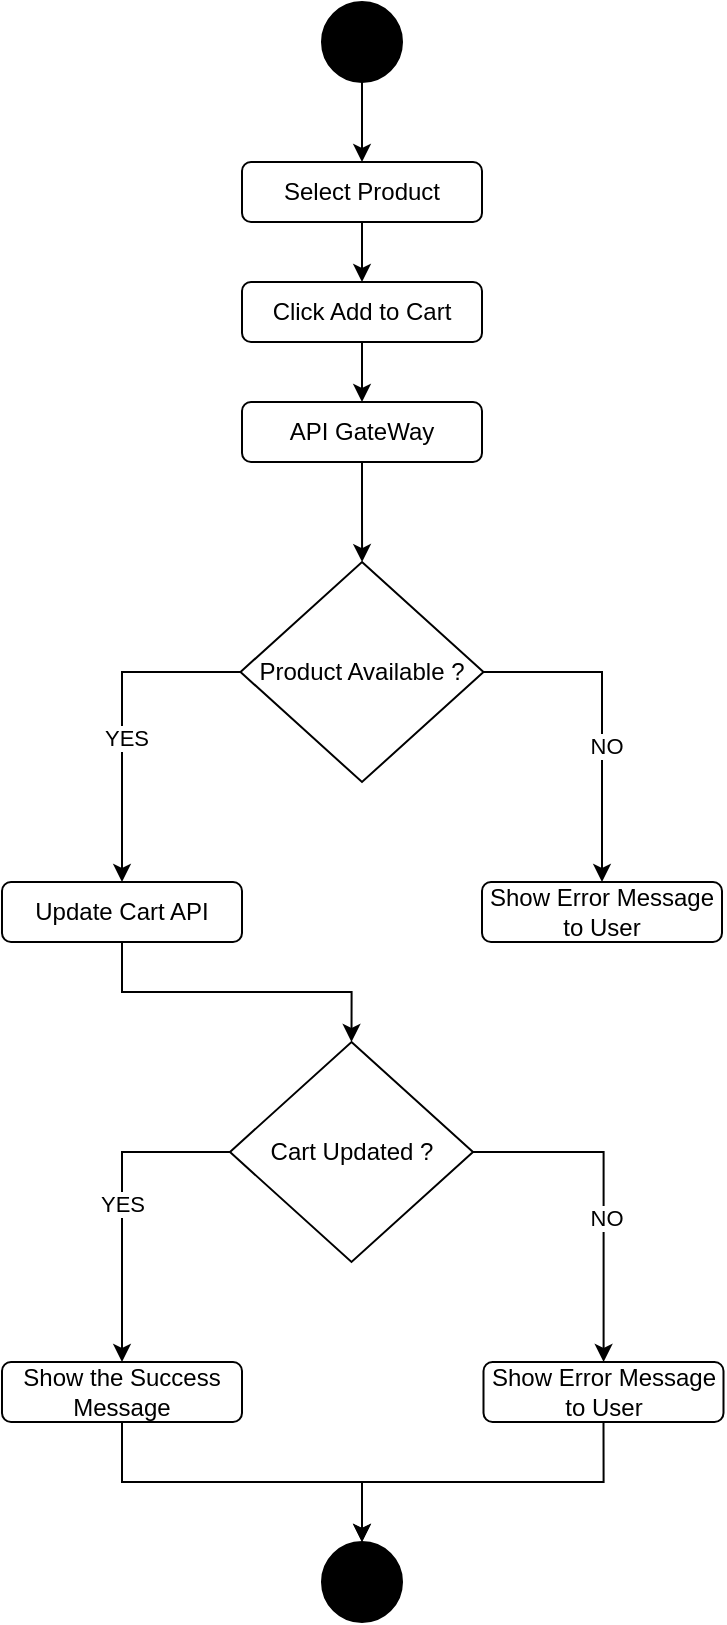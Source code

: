 <mxfile version="24.6.4" type="device">
  <diagram id="C5RBs43oDa-KdzZeNtuy" name="Page-1">
    <mxGraphModel dx="2074" dy="802" grid="1" gridSize="10" guides="1" tooltips="1" connect="1" arrows="1" fold="1" page="1" pageScale="1" pageWidth="827" pageHeight="1169" math="0" shadow="0">
      <root>
        <mxCell id="WIyWlLk6GJQsqaUBKTNV-0" />
        <mxCell id="WIyWlLk6GJQsqaUBKTNV-1" parent="WIyWlLk6GJQsqaUBKTNV-0" />
        <mxCell id="oUgJSJtJMU2l7d1ZB36g-10" style="edgeStyle=orthogonalEdgeStyle;rounded=0;orthogonalLoop=1;jettySize=auto;html=1;exitX=0.5;exitY=1;exitDx=0;exitDy=0;entryX=0.5;entryY=0;entryDx=0;entryDy=0;" edge="1" parent="WIyWlLk6GJQsqaUBKTNV-1" source="oUgJSJtJMU2l7d1ZB36g-0" target="oUgJSJtJMU2l7d1ZB36g-1">
          <mxGeometry relative="1" as="geometry" />
        </mxCell>
        <mxCell id="oUgJSJtJMU2l7d1ZB36g-0" value="" style="ellipse;whiteSpace=wrap;html=1;aspect=fixed;fillColor=#000000;" vertex="1" parent="WIyWlLk6GJQsqaUBKTNV-1">
          <mxGeometry x="399" y="40" width="40" height="40" as="geometry" />
        </mxCell>
        <mxCell id="oUgJSJtJMU2l7d1ZB36g-11" style="edgeStyle=orthogonalEdgeStyle;rounded=0;orthogonalLoop=1;jettySize=auto;html=1;exitX=0.5;exitY=1;exitDx=0;exitDy=0;entryX=0.5;entryY=0;entryDx=0;entryDy=0;" edge="1" parent="WIyWlLk6GJQsqaUBKTNV-1" source="oUgJSJtJMU2l7d1ZB36g-1" target="oUgJSJtJMU2l7d1ZB36g-2">
          <mxGeometry relative="1" as="geometry" />
        </mxCell>
        <mxCell id="oUgJSJtJMU2l7d1ZB36g-1" value="Select Product" style="rounded=1;whiteSpace=wrap;html=1;" vertex="1" parent="WIyWlLk6GJQsqaUBKTNV-1">
          <mxGeometry x="359" y="120" width="120" height="30" as="geometry" />
        </mxCell>
        <mxCell id="oUgJSJtJMU2l7d1ZB36g-12" style="edgeStyle=orthogonalEdgeStyle;rounded=0;orthogonalLoop=1;jettySize=auto;html=1;exitX=0.5;exitY=1;exitDx=0;exitDy=0;entryX=0.5;entryY=0;entryDx=0;entryDy=0;" edge="1" parent="WIyWlLk6GJQsqaUBKTNV-1" source="oUgJSJtJMU2l7d1ZB36g-2" target="oUgJSJtJMU2l7d1ZB36g-3">
          <mxGeometry relative="1" as="geometry" />
        </mxCell>
        <mxCell id="oUgJSJtJMU2l7d1ZB36g-2" value="Click Add to Cart" style="rounded=1;whiteSpace=wrap;html=1;" vertex="1" parent="WIyWlLk6GJQsqaUBKTNV-1">
          <mxGeometry x="359" y="180" width="120" height="30" as="geometry" />
        </mxCell>
        <mxCell id="oUgJSJtJMU2l7d1ZB36g-13" style="edgeStyle=orthogonalEdgeStyle;rounded=0;orthogonalLoop=1;jettySize=auto;html=1;exitX=0.5;exitY=1;exitDx=0;exitDy=0;" edge="1" parent="WIyWlLk6GJQsqaUBKTNV-1" source="oUgJSJtJMU2l7d1ZB36g-3" target="oUgJSJtJMU2l7d1ZB36g-4">
          <mxGeometry relative="1" as="geometry" />
        </mxCell>
        <mxCell id="oUgJSJtJMU2l7d1ZB36g-3" value="API GateWay" style="rounded=1;whiteSpace=wrap;html=1;" vertex="1" parent="WIyWlLk6GJQsqaUBKTNV-1">
          <mxGeometry x="359" y="240" width="120" height="30" as="geometry" />
        </mxCell>
        <mxCell id="oUgJSJtJMU2l7d1ZB36g-14" style="edgeStyle=orthogonalEdgeStyle;rounded=0;orthogonalLoop=1;jettySize=auto;html=1;exitX=0;exitY=0.5;exitDx=0;exitDy=0;entryX=0.5;entryY=0;entryDx=0;entryDy=0;" edge="1" parent="WIyWlLk6GJQsqaUBKTNV-1" source="oUgJSJtJMU2l7d1ZB36g-4" target="oUgJSJtJMU2l7d1ZB36g-6">
          <mxGeometry relative="1" as="geometry" />
        </mxCell>
        <mxCell id="oUgJSJtJMU2l7d1ZB36g-19" value="YES" style="edgeLabel;html=1;align=center;verticalAlign=middle;resizable=0;points=[];" vertex="1" connectable="0" parent="oUgJSJtJMU2l7d1ZB36g-14">
          <mxGeometry x="0.123" y="2" relative="1" as="geometry">
            <mxPoint as="offset" />
          </mxGeometry>
        </mxCell>
        <mxCell id="oUgJSJtJMU2l7d1ZB36g-15" style="edgeStyle=orthogonalEdgeStyle;rounded=0;orthogonalLoop=1;jettySize=auto;html=1;exitX=1;exitY=0.5;exitDx=0;exitDy=0;" edge="1" parent="WIyWlLk6GJQsqaUBKTNV-1" source="oUgJSJtJMU2l7d1ZB36g-4" target="oUgJSJtJMU2l7d1ZB36g-5">
          <mxGeometry relative="1" as="geometry" />
        </mxCell>
        <mxCell id="oUgJSJtJMU2l7d1ZB36g-20" value="NO" style="edgeLabel;html=1;align=center;verticalAlign=middle;resizable=0;points=[];" vertex="1" connectable="0" parent="oUgJSJtJMU2l7d1ZB36g-15">
          <mxGeometry x="0.16" y="2" relative="1" as="geometry">
            <mxPoint as="offset" />
          </mxGeometry>
        </mxCell>
        <mxCell id="oUgJSJtJMU2l7d1ZB36g-4" value="Product Available ?" style="rhombus;whiteSpace=wrap;html=1;" vertex="1" parent="WIyWlLk6GJQsqaUBKTNV-1">
          <mxGeometry x="358.25" y="320" width="121.5" height="110" as="geometry" />
        </mxCell>
        <mxCell id="oUgJSJtJMU2l7d1ZB36g-5" value="Show Error Message to User" style="rounded=1;whiteSpace=wrap;html=1;" vertex="1" parent="WIyWlLk6GJQsqaUBKTNV-1">
          <mxGeometry x="479" y="480" width="120" height="30" as="geometry" />
        </mxCell>
        <mxCell id="oUgJSJtJMU2l7d1ZB36g-16" style="edgeStyle=orthogonalEdgeStyle;rounded=0;orthogonalLoop=1;jettySize=auto;html=1;exitX=0.5;exitY=1;exitDx=0;exitDy=0;entryX=0.5;entryY=0;entryDx=0;entryDy=0;" edge="1" parent="WIyWlLk6GJQsqaUBKTNV-1" source="oUgJSJtJMU2l7d1ZB36g-6" target="oUgJSJtJMU2l7d1ZB36g-7">
          <mxGeometry relative="1" as="geometry" />
        </mxCell>
        <mxCell id="oUgJSJtJMU2l7d1ZB36g-6" value="Update Cart API" style="rounded=1;whiteSpace=wrap;html=1;" vertex="1" parent="WIyWlLk6GJQsqaUBKTNV-1">
          <mxGeometry x="239" y="480" width="120" height="30" as="geometry" />
        </mxCell>
        <mxCell id="oUgJSJtJMU2l7d1ZB36g-17" style="edgeStyle=orthogonalEdgeStyle;rounded=0;orthogonalLoop=1;jettySize=auto;html=1;exitX=0;exitY=0.5;exitDx=0;exitDy=0;entryX=0.5;entryY=0;entryDx=0;entryDy=0;" edge="1" parent="WIyWlLk6GJQsqaUBKTNV-1" source="oUgJSJtJMU2l7d1ZB36g-7" target="oUgJSJtJMU2l7d1ZB36g-8">
          <mxGeometry relative="1" as="geometry" />
        </mxCell>
        <mxCell id="oUgJSJtJMU2l7d1ZB36g-21" value="YES" style="edgeLabel;html=1;align=center;verticalAlign=middle;resizable=0;points=[];" vertex="1" connectable="0" parent="oUgJSJtJMU2l7d1ZB36g-17">
          <mxGeometry x="0.006" relative="1" as="geometry">
            <mxPoint as="offset" />
          </mxGeometry>
        </mxCell>
        <mxCell id="oUgJSJtJMU2l7d1ZB36g-18" style="edgeStyle=orthogonalEdgeStyle;rounded=0;orthogonalLoop=1;jettySize=auto;html=1;exitX=1;exitY=0.5;exitDx=0;exitDy=0;" edge="1" parent="WIyWlLk6GJQsqaUBKTNV-1" source="oUgJSJtJMU2l7d1ZB36g-7" target="oUgJSJtJMU2l7d1ZB36g-9">
          <mxGeometry relative="1" as="geometry" />
        </mxCell>
        <mxCell id="oUgJSJtJMU2l7d1ZB36g-22" value="NO" style="edgeLabel;html=1;align=center;verticalAlign=middle;resizable=0;points=[];" vertex="1" connectable="0" parent="oUgJSJtJMU2l7d1ZB36g-18">
          <mxGeometry x="0.154" y="1" relative="1" as="geometry">
            <mxPoint as="offset" />
          </mxGeometry>
        </mxCell>
        <mxCell id="oUgJSJtJMU2l7d1ZB36g-7" value="Cart Updated ?" style="rhombus;whiteSpace=wrap;html=1;" vertex="1" parent="WIyWlLk6GJQsqaUBKTNV-1">
          <mxGeometry x="353" y="560" width="121.5" height="110" as="geometry" />
        </mxCell>
        <mxCell id="oUgJSJtJMU2l7d1ZB36g-24" style="edgeStyle=orthogonalEdgeStyle;rounded=0;orthogonalLoop=1;jettySize=auto;html=1;exitX=0.5;exitY=1;exitDx=0;exitDy=0;entryX=0.5;entryY=0;entryDx=0;entryDy=0;" edge="1" parent="WIyWlLk6GJQsqaUBKTNV-1" source="oUgJSJtJMU2l7d1ZB36g-8" target="oUgJSJtJMU2l7d1ZB36g-23">
          <mxGeometry relative="1" as="geometry" />
        </mxCell>
        <mxCell id="oUgJSJtJMU2l7d1ZB36g-8" value="Show the Success Message" style="rounded=1;whiteSpace=wrap;html=1;" vertex="1" parent="WIyWlLk6GJQsqaUBKTNV-1">
          <mxGeometry x="239" y="720" width="120" height="30" as="geometry" />
        </mxCell>
        <mxCell id="oUgJSJtJMU2l7d1ZB36g-26" style="edgeStyle=orthogonalEdgeStyle;rounded=0;orthogonalLoop=1;jettySize=auto;html=1;exitX=0.5;exitY=1;exitDx=0;exitDy=0;entryX=0.5;entryY=0;entryDx=0;entryDy=0;" edge="1" parent="WIyWlLk6GJQsqaUBKTNV-1" source="oUgJSJtJMU2l7d1ZB36g-9" target="oUgJSJtJMU2l7d1ZB36g-23">
          <mxGeometry relative="1" as="geometry" />
        </mxCell>
        <mxCell id="oUgJSJtJMU2l7d1ZB36g-9" value="Show Error Message to User" style="rounded=1;whiteSpace=wrap;html=1;" vertex="1" parent="WIyWlLk6GJQsqaUBKTNV-1">
          <mxGeometry x="479.75" y="720" width="120" height="30" as="geometry" />
        </mxCell>
        <mxCell id="oUgJSJtJMU2l7d1ZB36g-23" value="" style="ellipse;whiteSpace=wrap;html=1;aspect=fixed;fillColor=#000000;" vertex="1" parent="WIyWlLk6GJQsqaUBKTNV-1">
          <mxGeometry x="399" y="810" width="40" height="40" as="geometry" />
        </mxCell>
      </root>
    </mxGraphModel>
  </diagram>
</mxfile>

